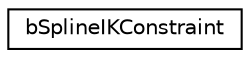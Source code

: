 digraph G
{
  edge [fontname="Helvetica",fontsize="10",labelfontname="Helvetica",labelfontsize="10"];
  node [fontname="Helvetica",fontsize="10",shape=record];
  rankdir=LR;
  Node1 [label="bSplineIKConstraint",height=0.2,width=0.4,color="black", fillcolor="white", style="filled",URL="$d5/d7b/structbSplineIKConstraint.html"];
}
